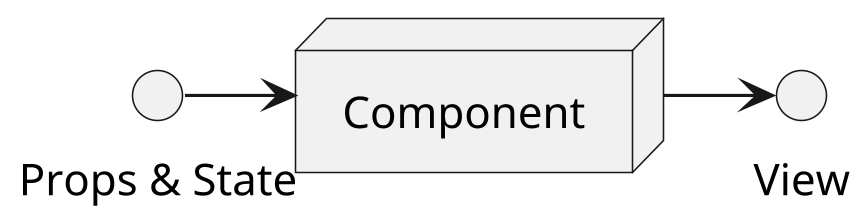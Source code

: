 @startuml ComponentDiagram

skinparam dpi 300

circle "Props & State" {}

node "Component" {

}

circle "View" {}

"Props & State" -> "Component"

"Component" -> "View"

@enduml

@startuml FunctionDiagram

skinparam dpi 300

circle "Arguments" {}

node "Function" {

}

circle "Output" {}

"Arguments" -> "Function"

"Function" -> "Output"

@enduml

